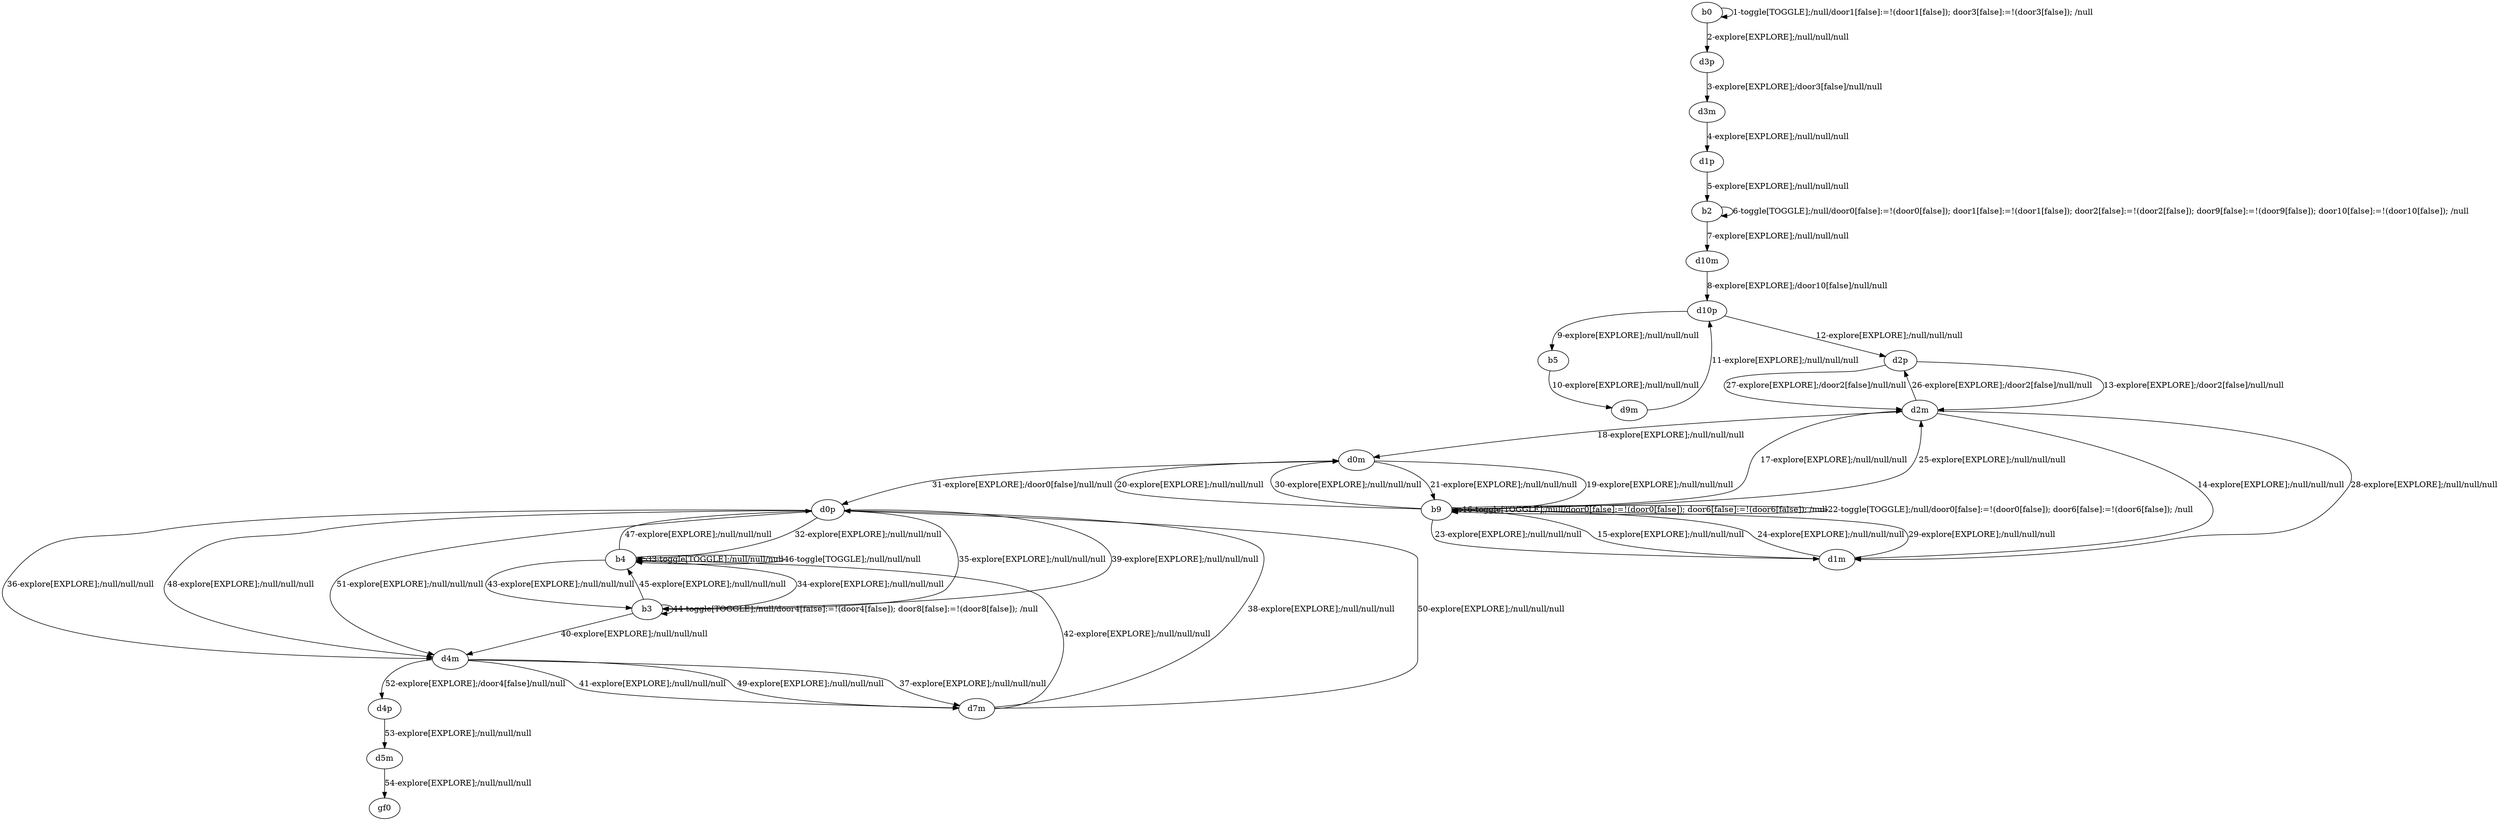 digraph g {
"b0" -> "b0" [label = "1-toggle[TOGGLE];/null/door1[false]:=!(door1[false]); door3[false]:=!(door3[false]); /null"];
"b0" -> "d3p" [label = "2-explore[EXPLORE];/null/null/null"];
"d3p" -> "d3m" [label = "3-explore[EXPLORE];/door3[false]/null/null"];
"d3m" -> "d1p" [label = "4-explore[EXPLORE];/null/null/null"];
"d1p" -> "b2" [label = "5-explore[EXPLORE];/null/null/null"];
"b2" -> "b2" [label = "6-toggle[TOGGLE];/null/door0[false]:=!(door0[false]); door1[false]:=!(door1[false]); door2[false]:=!(door2[false]); door9[false]:=!(door9[false]); door10[false]:=!(door10[false]); /null"];
"b2" -> "d10m" [label = "7-explore[EXPLORE];/null/null/null"];
"d10m" -> "d10p" [label = "8-explore[EXPLORE];/door10[false]/null/null"];
"d10p" -> "b5" [label = "9-explore[EXPLORE];/null/null/null"];
"b5" -> "d9m" [label = "10-explore[EXPLORE];/null/null/null"];
"d9m" -> "d10p" [label = "11-explore[EXPLORE];/null/null/null"];
"d10p" -> "d2p" [label = "12-explore[EXPLORE];/null/null/null"];
"d2p" -> "d2m" [label = "13-explore[EXPLORE];/door2[false]/null/null"];
"d2m" -> "d1m" [label = "14-explore[EXPLORE];/null/null/null"];
"d1m" -> "b9" [label = "15-explore[EXPLORE];/null/null/null"];
"b9" -> "b9" [label = "16-toggle[TOGGLE];/null/door0[false]:=!(door0[false]); door6[false]:=!(door6[false]); /null"];
"b9" -> "d2m" [label = "17-explore[EXPLORE];/null/null/null"];
"d2m" -> "d0m" [label = "18-explore[EXPLORE];/null/null/null"];
"d0m" -> "b9" [label = "19-explore[EXPLORE];/null/null/null"];
"b9" -> "d0m" [label = "20-explore[EXPLORE];/null/null/null"];
"d0m" -> "b9" [label = "21-explore[EXPLORE];/null/null/null"];
"b9" -> "b9" [label = "22-toggle[TOGGLE];/null/door0[false]:=!(door0[false]); door6[false]:=!(door6[false]); /null"];
"b9" -> "d1m" [label = "23-explore[EXPLORE];/null/null/null"];
"d1m" -> "b9" [label = "24-explore[EXPLORE];/null/null/null"];
"b9" -> "d2m" [label = "25-explore[EXPLORE];/null/null/null"];
"d2m" -> "d2p" [label = "26-explore[EXPLORE];/door2[false]/null/null"];
"d2p" -> "d2m" [label = "27-explore[EXPLORE];/door2[false]/null/null"];
"d2m" -> "d1m" [label = "28-explore[EXPLORE];/null/null/null"];
"d1m" -> "b9" [label = "29-explore[EXPLORE];/null/null/null"];
"b9" -> "d0m" [label = "30-explore[EXPLORE];/null/null/null"];
"d0m" -> "d0p" [label = "31-explore[EXPLORE];/door0[false]/null/null"];
"d0p" -> "b4" [label = "32-explore[EXPLORE];/null/null/null"];
"b4" -> "b4" [label = "33-toggle[TOGGLE];/null/null/null"];
"b4" -> "b3" [label = "34-explore[EXPLORE];/null/null/null"];
"b3" -> "d0p" [label = "35-explore[EXPLORE];/null/null/null"];
"d0p" -> "d4m" [label = "36-explore[EXPLORE];/null/null/null"];
"d4m" -> "d7m" [label = "37-explore[EXPLORE];/null/null/null"];
"d7m" -> "d0p" [label = "38-explore[EXPLORE];/null/null/null"];
"d0p" -> "b3" [label = "39-explore[EXPLORE];/null/null/null"];
"b3" -> "d4m" [label = "40-explore[EXPLORE];/null/null/null"];
"d4m" -> "d7m" [label = "41-explore[EXPLORE];/null/null/null"];
"d7m" -> "b4" [label = "42-explore[EXPLORE];/null/null/null"];
"b4" -> "b3" [label = "43-explore[EXPLORE];/null/null/null"];
"b3" -> "b3" [label = "44-toggle[TOGGLE];/null/door4[false]:=!(door4[false]); door8[false]:=!(door8[false]); /null"];
"b3" -> "b4" [label = "45-explore[EXPLORE];/null/null/null"];
"b4" -> "b4" [label = "46-toggle[TOGGLE];/null/null/null"];
"b4" -> "d0p" [label = "47-explore[EXPLORE];/null/null/null"];
"d0p" -> "d4m" [label = "48-explore[EXPLORE];/null/null/null"];
"d4m" -> "d7m" [label = "49-explore[EXPLORE];/null/null/null"];
"d7m" -> "d0p" [label = "50-explore[EXPLORE];/null/null/null"];
"d0p" -> "d4m" [label = "51-explore[EXPLORE];/null/null/null"];
"d4m" -> "d4p" [label = "52-explore[EXPLORE];/door4[false]/null/null"];
"d4p" -> "d5m" [label = "53-explore[EXPLORE];/null/null/null"];
"d5m" -> "gf0" [label = "54-explore[EXPLORE];/null/null/null"];
}